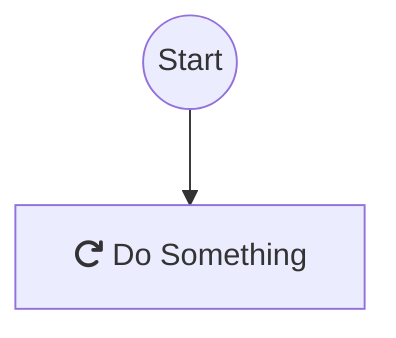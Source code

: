 flowchart TD
node0@{ shape: circle, label: "Start"}
node1["fa:fa-redo Do Something"]
node0 --> node1